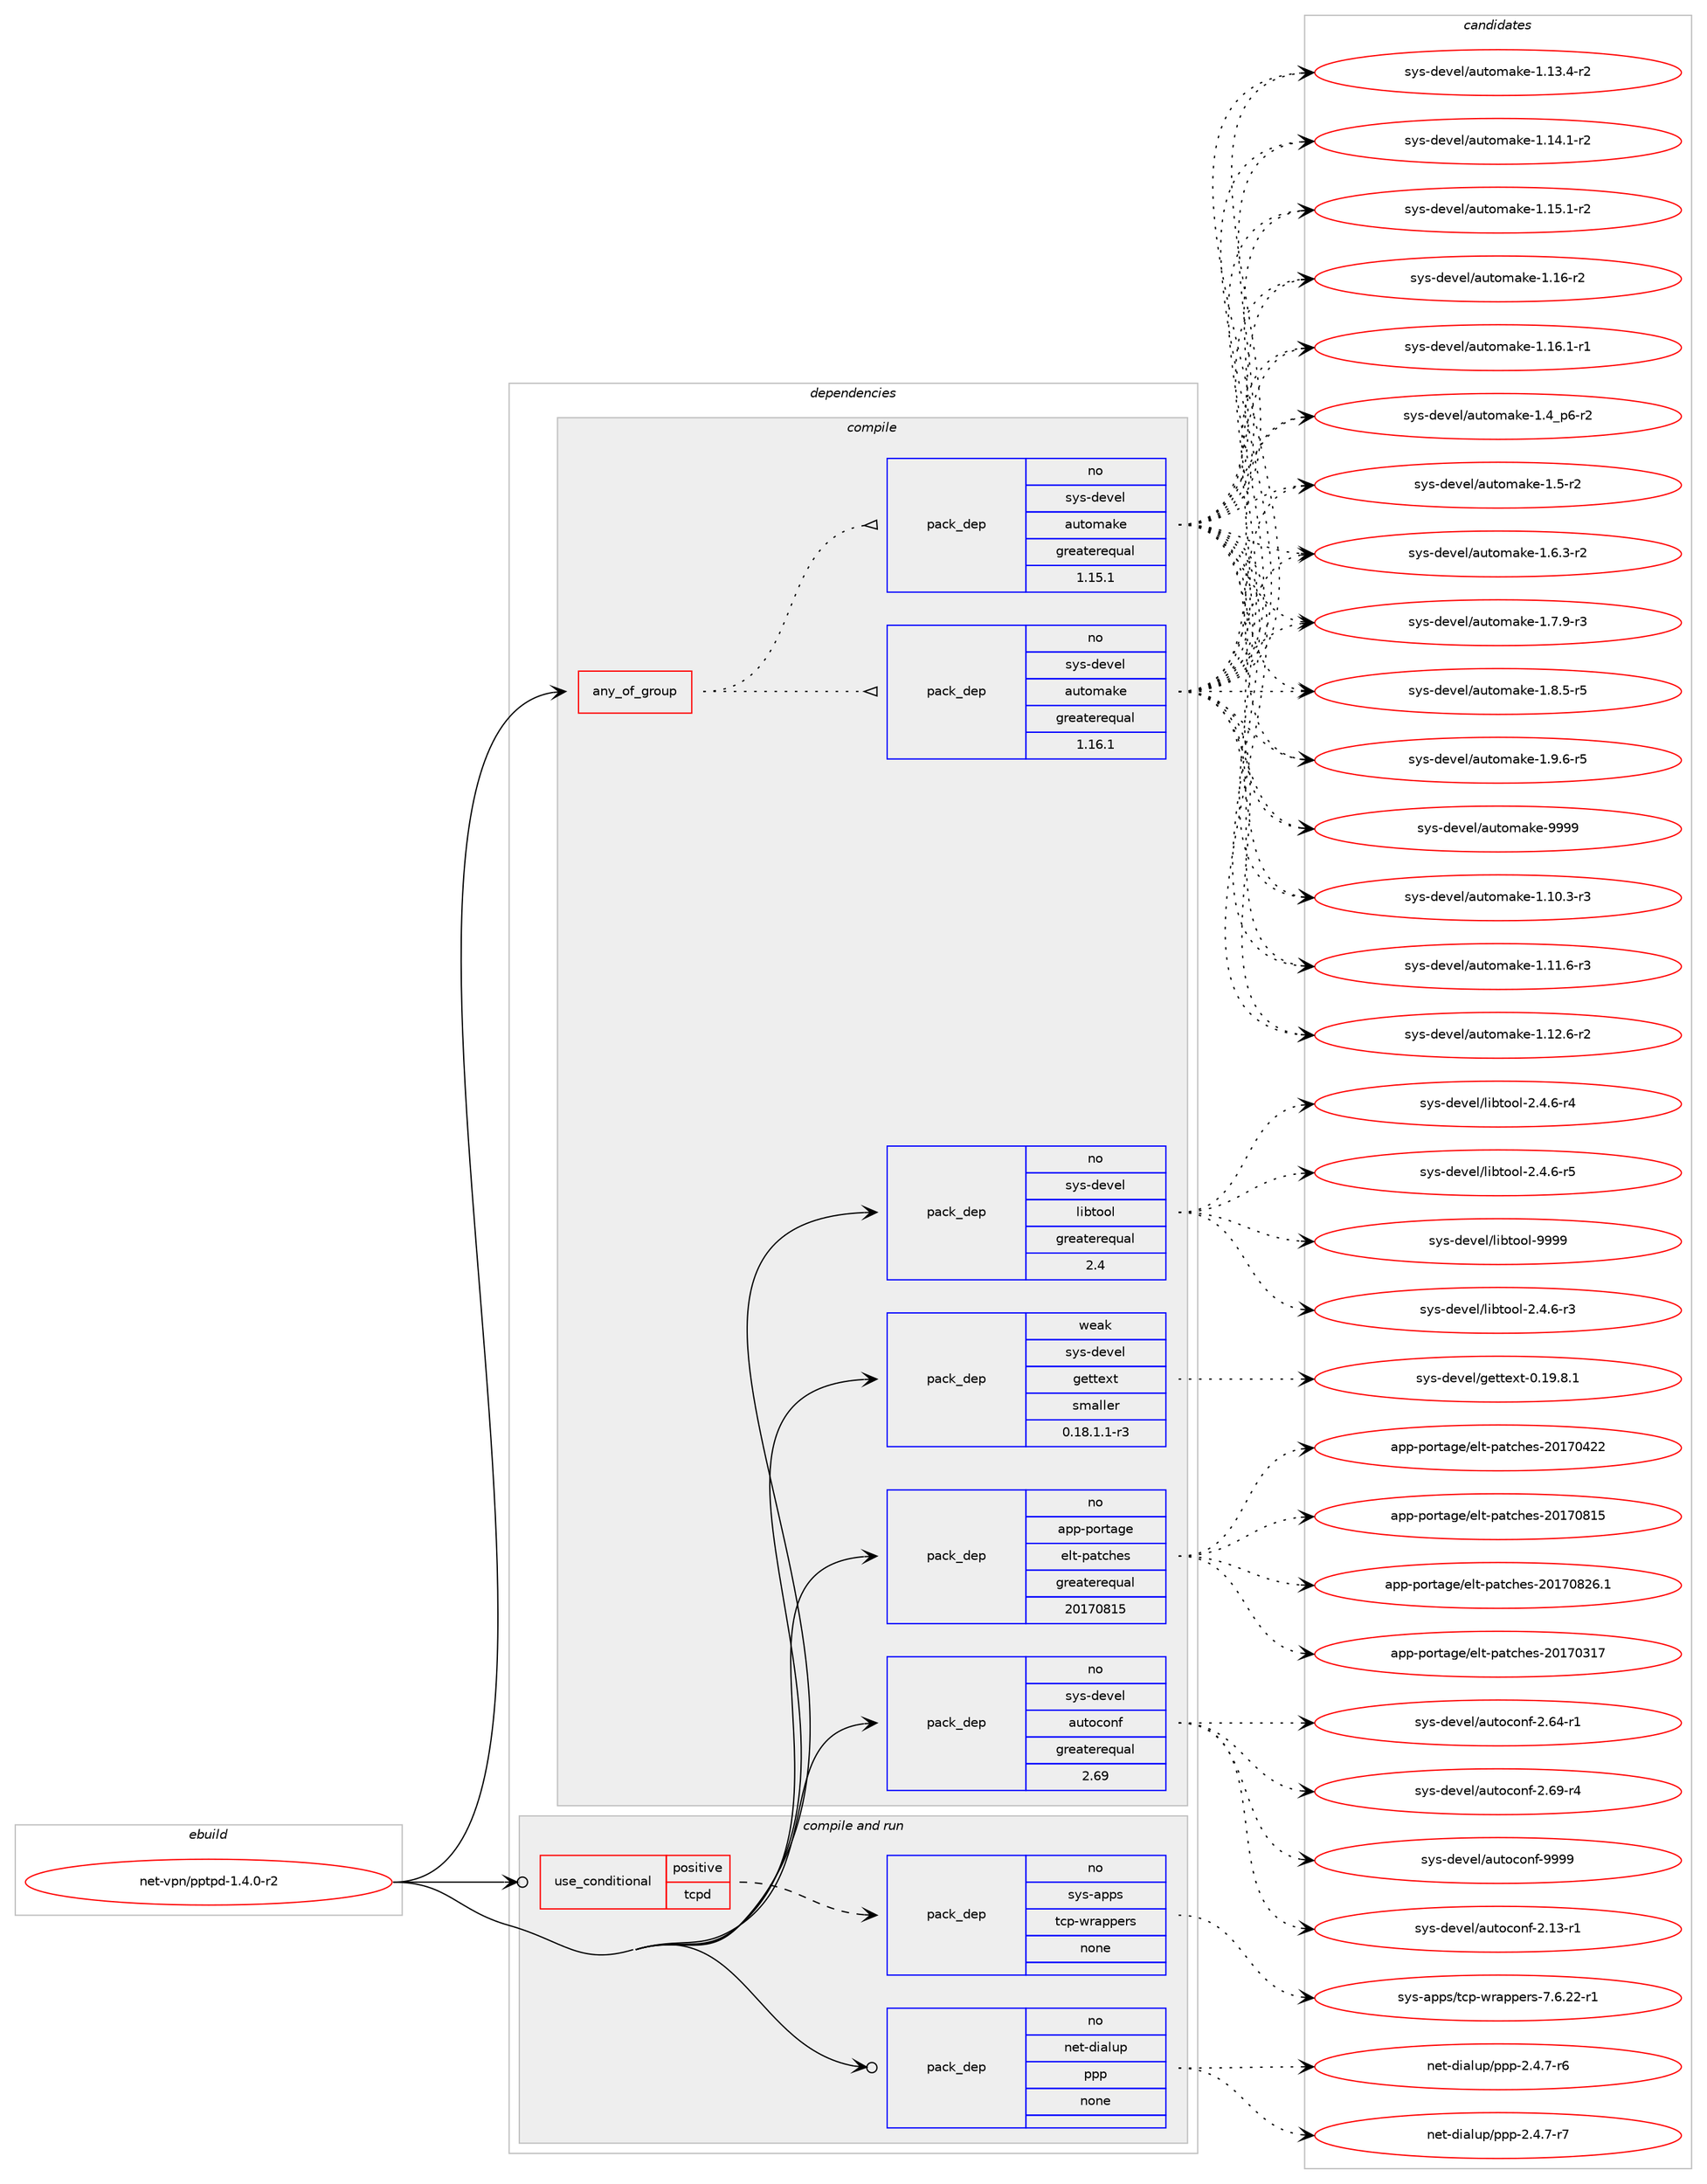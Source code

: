 digraph prolog {

# *************
# Graph options
# *************

newrank=true;
concentrate=true;
compound=true;
graph [rankdir=LR,fontname=Helvetica,fontsize=10,ranksep=1.5];#, ranksep=2.5, nodesep=0.2];
edge  [arrowhead=vee];
node  [fontname=Helvetica,fontsize=10];

# **********
# The ebuild
# **********

subgraph cluster_leftcol {
color=gray;
rank=same;
label=<<i>ebuild</i>>;
id [label="net-vpn/pptpd-1.4.0-r2", color=red, width=4, href="../net-vpn/pptpd-1.4.0-r2.svg"];
}

# ****************
# The dependencies
# ****************

subgraph cluster_midcol {
color=gray;
label=<<i>dependencies</i>>;
subgraph cluster_compile {
fillcolor="#eeeeee";
style=filled;
label=<<i>compile</i>>;
subgraph any26640 {
dependency1679191 [label=<<TABLE BORDER="0" CELLBORDER="1" CELLSPACING="0" CELLPADDING="4"><TR><TD CELLPADDING="10">any_of_group</TD></TR></TABLE>>, shape=none, color=red];subgraph pack1200771 {
dependency1679192 [label=<<TABLE BORDER="0" CELLBORDER="1" CELLSPACING="0" CELLPADDING="4" WIDTH="220"><TR><TD ROWSPAN="6" CELLPADDING="30">pack_dep</TD></TR><TR><TD WIDTH="110">no</TD></TR><TR><TD>sys-devel</TD></TR><TR><TD>automake</TD></TR><TR><TD>greaterequal</TD></TR><TR><TD>1.16.1</TD></TR></TABLE>>, shape=none, color=blue];
}
dependency1679191:e -> dependency1679192:w [weight=20,style="dotted",arrowhead="oinv"];
subgraph pack1200772 {
dependency1679193 [label=<<TABLE BORDER="0" CELLBORDER="1" CELLSPACING="0" CELLPADDING="4" WIDTH="220"><TR><TD ROWSPAN="6" CELLPADDING="30">pack_dep</TD></TR><TR><TD WIDTH="110">no</TD></TR><TR><TD>sys-devel</TD></TR><TR><TD>automake</TD></TR><TR><TD>greaterequal</TD></TR><TR><TD>1.15.1</TD></TR></TABLE>>, shape=none, color=blue];
}
dependency1679191:e -> dependency1679193:w [weight=20,style="dotted",arrowhead="oinv"];
}
id:e -> dependency1679191:w [weight=20,style="solid",arrowhead="vee"];
subgraph pack1200773 {
dependency1679194 [label=<<TABLE BORDER="0" CELLBORDER="1" CELLSPACING="0" CELLPADDING="4" WIDTH="220"><TR><TD ROWSPAN="6" CELLPADDING="30">pack_dep</TD></TR><TR><TD WIDTH="110">no</TD></TR><TR><TD>app-portage</TD></TR><TR><TD>elt-patches</TD></TR><TR><TD>greaterequal</TD></TR><TR><TD>20170815</TD></TR></TABLE>>, shape=none, color=blue];
}
id:e -> dependency1679194:w [weight=20,style="solid",arrowhead="vee"];
subgraph pack1200774 {
dependency1679195 [label=<<TABLE BORDER="0" CELLBORDER="1" CELLSPACING="0" CELLPADDING="4" WIDTH="220"><TR><TD ROWSPAN="6" CELLPADDING="30">pack_dep</TD></TR><TR><TD WIDTH="110">no</TD></TR><TR><TD>sys-devel</TD></TR><TR><TD>autoconf</TD></TR><TR><TD>greaterequal</TD></TR><TR><TD>2.69</TD></TR></TABLE>>, shape=none, color=blue];
}
id:e -> dependency1679195:w [weight=20,style="solid",arrowhead="vee"];
subgraph pack1200775 {
dependency1679196 [label=<<TABLE BORDER="0" CELLBORDER="1" CELLSPACING="0" CELLPADDING="4" WIDTH="220"><TR><TD ROWSPAN="6" CELLPADDING="30">pack_dep</TD></TR><TR><TD WIDTH="110">no</TD></TR><TR><TD>sys-devel</TD></TR><TR><TD>libtool</TD></TR><TR><TD>greaterequal</TD></TR><TR><TD>2.4</TD></TR></TABLE>>, shape=none, color=blue];
}
id:e -> dependency1679196:w [weight=20,style="solid",arrowhead="vee"];
subgraph pack1200776 {
dependency1679197 [label=<<TABLE BORDER="0" CELLBORDER="1" CELLSPACING="0" CELLPADDING="4" WIDTH="220"><TR><TD ROWSPAN="6" CELLPADDING="30">pack_dep</TD></TR><TR><TD WIDTH="110">weak</TD></TR><TR><TD>sys-devel</TD></TR><TR><TD>gettext</TD></TR><TR><TD>smaller</TD></TR><TR><TD>0.18.1.1-r3</TD></TR></TABLE>>, shape=none, color=blue];
}
id:e -> dependency1679197:w [weight=20,style="solid",arrowhead="vee"];
}
subgraph cluster_compileandrun {
fillcolor="#eeeeee";
style=filled;
label=<<i>compile and run</i>>;
subgraph cond450941 {
dependency1679198 [label=<<TABLE BORDER="0" CELLBORDER="1" CELLSPACING="0" CELLPADDING="4"><TR><TD ROWSPAN="3" CELLPADDING="10">use_conditional</TD></TR><TR><TD>positive</TD></TR><TR><TD>tcpd</TD></TR></TABLE>>, shape=none, color=red];
subgraph pack1200777 {
dependency1679199 [label=<<TABLE BORDER="0" CELLBORDER="1" CELLSPACING="0" CELLPADDING="4" WIDTH="220"><TR><TD ROWSPAN="6" CELLPADDING="30">pack_dep</TD></TR><TR><TD WIDTH="110">no</TD></TR><TR><TD>sys-apps</TD></TR><TR><TD>tcp-wrappers</TD></TR><TR><TD>none</TD></TR><TR><TD></TD></TR></TABLE>>, shape=none, color=blue];
}
dependency1679198:e -> dependency1679199:w [weight=20,style="dashed",arrowhead="vee"];
}
id:e -> dependency1679198:w [weight=20,style="solid",arrowhead="odotvee"];
subgraph pack1200778 {
dependency1679200 [label=<<TABLE BORDER="0" CELLBORDER="1" CELLSPACING="0" CELLPADDING="4" WIDTH="220"><TR><TD ROWSPAN="6" CELLPADDING="30">pack_dep</TD></TR><TR><TD WIDTH="110">no</TD></TR><TR><TD>net-dialup</TD></TR><TR><TD>ppp</TD></TR><TR><TD>none</TD></TR><TR><TD></TD></TR></TABLE>>, shape=none, color=blue];
}
id:e -> dependency1679200:w [weight=20,style="solid",arrowhead="odotvee"];
}
subgraph cluster_run {
fillcolor="#eeeeee";
style=filled;
label=<<i>run</i>>;
}
}

# **************
# The candidates
# **************

subgraph cluster_choices {
rank=same;
color=gray;
label=<<i>candidates</i>>;

subgraph choice1200771 {
color=black;
nodesep=1;
choice11512111545100101118101108479711711611110997107101454946494846514511451 [label="sys-devel/automake-1.10.3-r3", color=red, width=4,href="../sys-devel/automake-1.10.3-r3.svg"];
choice11512111545100101118101108479711711611110997107101454946494946544511451 [label="sys-devel/automake-1.11.6-r3", color=red, width=4,href="../sys-devel/automake-1.11.6-r3.svg"];
choice11512111545100101118101108479711711611110997107101454946495046544511450 [label="sys-devel/automake-1.12.6-r2", color=red, width=4,href="../sys-devel/automake-1.12.6-r2.svg"];
choice11512111545100101118101108479711711611110997107101454946495146524511450 [label="sys-devel/automake-1.13.4-r2", color=red, width=4,href="../sys-devel/automake-1.13.4-r2.svg"];
choice11512111545100101118101108479711711611110997107101454946495246494511450 [label="sys-devel/automake-1.14.1-r2", color=red, width=4,href="../sys-devel/automake-1.14.1-r2.svg"];
choice11512111545100101118101108479711711611110997107101454946495346494511450 [label="sys-devel/automake-1.15.1-r2", color=red, width=4,href="../sys-devel/automake-1.15.1-r2.svg"];
choice1151211154510010111810110847971171161111099710710145494649544511450 [label="sys-devel/automake-1.16-r2", color=red, width=4,href="../sys-devel/automake-1.16-r2.svg"];
choice11512111545100101118101108479711711611110997107101454946495446494511449 [label="sys-devel/automake-1.16.1-r1", color=red, width=4,href="../sys-devel/automake-1.16.1-r1.svg"];
choice115121115451001011181011084797117116111109971071014549465295112544511450 [label="sys-devel/automake-1.4_p6-r2", color=red, width=4,href="../sys-devel/automake-1.4_p6-r2.svg"];
choice11512111545100101118101108479711711611110997107101454946534511450 [label="sys-devel/automake-1.5-r2", color=red, width=4,href="../sys-devel/automake-1.5-r2.svg"];
choice115121115451001011181011084797117116111109971071014549465446514511450 [label="sys-devel/automake-1.6.3-r2", color=red, width=4,href="../sys-devel/automake-1.6.3-r2.svg"];
choice115121115451001011181011084797117116111109971071014549465546574511451 [label="sys-devel/automake-1.7.9-r3", color=red, width=4,href="../sys-devel/automake-1.7.9-r3.svg"];
choice115121115451001011181011084797117116111109971071014549465646534511453 [label="sys-devel/automake-1.8.5-r5", color=red, width=4,href="../sys-devel/automake-1.8.5-r5.svg"];
choice115121115451001011181011084797117116111109971071014549465746544511453 [label="sys-devel/automake-1.9.6-r5", color=red, width=4,href="../sys-devel/automake-1.9.6-r5.svg"];
choice115121115451001011181011084797117116111109971071014557575757 [label="sys-devel/automake-9999", color=red, width=4,href="../sys-devel/automake-9999.svg"];
dependency1679192:e -> choice11512111545100101118101108479711711611110997107101454946494846514511451:w [style=dotted,weight="100"];
dependency1679192:e -> choice11512111545100101118101108479711711611110997107101454946494946544511451:w [style=dotted,weight="100"];
dependency1679192:e -> choice11512111545100101118101108479711711611110997107101454946495046544511450:w [style=dotted,weight="100"];
dependency1679192:e -> choice11512111545100101118101108479711711611110997107101454946495146524511450:w [style=dotted,weight="100"];
dependency1679192:e -> choice11512111545100101118101108479711711611110997107101454946495246494511450:w [style=dotted,weight="100"];
dependency1679192:e -> choice11512111545100101118101108479711711611110997107101454946495346494511450:w [style=dotted,weight="100"];
dependency1679192:e -> choice1151211154510010111810110847971171161111099710710145494649544511450:w [style=dotted,weight="100"];
dependency1679192:e -> choice11512111545100101118101108479711711611110997107101454946495446494511449:w [style=dotted,weight="100"];
dependency1679192:e -> choice115121115451001011181011084797117116111109971071014549465295112544511450:w [style=dotted,weight="100"];
dependency1679192:e -> choice11512111545100101118101108479711711611110997107101454946534511450:w [style=dotted,weight="100"];
dependency1679192:e -> choice115121115451001011181011084797117116111109971071014549465446514511450:w [style=dotted,weight="100"];
dependency1679192:e -> choice115121115451001011181011084797117116111109971071014549465546574511451:w [style=dotted,weight="100"];
dependency1679192:e -> choice115121115451001011181011084797117116111109971071014549465646534511453:w [style=dotted,weight="100"];
dependency1679192:e -> choice115121115451001011181011084797117116111109971071014549465746544511453:w [style=dotted,weight="100"];
dependency1679192:e -> choice115121115451001011181011084797117116111109971071014557575757:w [style=dotted,weight="100"];
}
subgraph choice1200772 {
color=black;
nodesep=1;
choice11512111545100101118101108479711711611110997107101454946494846514511451 [label="sys-devel/automake-1.10.3-r3", color=red, width=4,href="../sys-devel/automake-1.10.3-r3.svg"];
choice11512111545100101118101108479711711611110997107101454946494946544511451 [label="sys-devel/automake-1.11.6-r3", color=red, width=4,href="../sys-devel/automake-1.11.6-r3.svg"];
choice11512111545100101118101108479711711611110997107101454946495046544511450 [label="sys-devel/automake-1.12.6-r2", color=red, width=4,href="../sys-devel/automake-1.12.6-r2.svg"];
choice11512111545100101118101108479711711611110997107101454946495146524511450 [label="sys-devel/automake-1.13.4-r2", color=red, width=4,href="../sys-devel/automake-1.13.4-r2.svg"];
choice11512111545100101118101108479711711611110997107101454946495246494511450 [label="sys-devel/automake-1.14.1-r2", color=red, width=4,href="../sys-devel/automake-1.14.1-r2.svg"];
choice11512111545100101118101108479711711611110997107101454946495346494511450 [label="sys-devel/automake-1.15.1-r2", color=red, width=4,href="../sys-devel/automake-1.15.1-r2.svg"];
choice1151211154510010111810110847971171161111099710710145494649544511450 [label="sys-devel/automake-1.16-r2", color=red, width=4,href="../sys-devel/automake-1.16-r2.svg"];
choice11512111545100101118101108479711711611110997107101454946495446494511449 [label="sys-devel/automake-1.16.1-r1", color=red, width=4,href="../sys-devel/automake-1.16.1-r1.svg"];
choice115121115451001011181011084797117116111109971071014549465295112544511450 [label="sys-devel/automake-1.4_p6-r2", color=red, width=4,href="../sys-devel/automake-1.4_p6-r2.svg"];
choice11512111545100101118101108479711711611110997107101454946534511450 [label="sys-devel/automake-1.5-r2", color=red, width=4,href="../sys-devel/automake-1.5-r2.svg"];
choice115121115451001011181011084797117116111109971071014549465446514511450 [label="sys-devel/automake-1.6.3-r2", color=red, width=4,href="../sys-devel/automake-1.6.3-r2.svg"];
choice115121115451001011181011084797117116111109971071014549465546574511451 [label="sys-devel/automake-1.7.9-r3", color=red, width=4,href="../sys-devel/automake-1.7.9-r3.svg"];
choice115121115451001011181011084797117116111109971071014549465646534511453 [label="sys-devel/automake-1.8.5-r5", color=red, width=4,href="../sys-devel/automake-1.8.5-r5.svg"];
choice115121115451001011181011084797117116111109971071014549465746544511453 [label="sys-devel/automake-1.9.6-r5", color=red, width=4,href="../sys-devel/automake-1.9.6-r5.svg"];
choice115121115451001011181011084797117116111109971071014557575757 [label="sys-devel/automake-9999", color=red, width=4,href="../sys-devel/automake-9999.svg"];
dependency1679193:e -> choice11512111545100101118101108479711711611110997107101454946494846514511451:w [style=dotted,weight="100"];
dependency1679193:e -> choice11512111545100101118101108479711711611110997107101454946494946544511451:w [style=dotted,weight="100"];
dependency1679193:e -> choice11512111545100101118101108479711711611110997107101454946495046544511450:w [style=dotted,weight="100"];
dependency1679193:e -> choice11512111545100101118101108479711711611110997107101454946495146524511450:w [style=dotted,weight="100"];
dependency1679193:e -> choice11512111545100101118101108479711711611110997107101454946495246494511450:w [style=dotted,weight="100"];
dependency1679193:e -> choice11512111545100101118101108479711711611110997107101454946495346494511450:w [style=dotted,weight="100"];
dependency1679193:e -> choice1151211154510010111810110847971171161111099710710145494649544511450:w [style=dotted,weight="100"];
dependency1679193:e -> choice11512111545100101118101108479711711611110997107101454946495446494511449:w [style=dotted,weight="100"];
dependency1679193:e -> choice115121115451001011181011084797117116111109971071014549465295112544511450:w [style=dotted,weight="100"];
dependency1679193:e -> choice11512111545100101118101108479711711611110997107101454946534511450:w [style=dotted,weight="100"];
dependency1679193:e -> choice115121115451001011181011084797117116111109971071014549465446514511450:w [style=dotted,weight="100"];
dependency1679193:e -> choice115121115451001011181011084797117116111109971071014549465546574511451:w [style=dotted,weight="100"];
dependency1679193:e -> choice115121115451001011181011084797117116111109971071014549465646534511453:w [style=dotted,weight="100"];
dependency1679193:e -> choice115121115451001011181011084797117116111109971071014549465746544511453:w [style=dotted,weight="100"];
dependency1679193:e -> choice115121115451001011181011084797117116111109971071014557575757:w [style=dotted,weight="100"];
}
subgraph choice1200773 {
color=black;
nodesep=1;
choice97112112451121111141169710310147101108116451129711699104101115455048495548514955 [label="app-portage/elt-patches-20170317", color=red, width=4,href="../app-portage/elt-patches-20170317.svg"];
choice97112112451121111141169710310147101108116451129711699104101115455048495548525050 [label="app-portage/elt-patches-20170422", color=red, width=4,href="../app-portage/elt-patches-20170422.svg"];
choice97112112451121111141169710310147101108116451129711699104101115455048495548564953 [label="app-portage/elt-patches-20170815", color=red, width=4,href="../app-portage/elt-patches-20170815.svg"];
choice971121124511211111411697103101471011081164511297116991041011154550484955485650544649 [label="app-portage/elt-patches-20170826.1", color=red, width=4,href="../app-portage/elt-patches-20170826.1.svg"];
dependency1679194:e -> choice97112112451121111141169710310147101108116451129711699104101115455048495548514955:w [style=dotted,weight="100"];
dependency1679194:e -> choice97112112451121111141169710310147101108116451129711699104101115455048495548525050:w [style=dotted,weight="100"];
dependency1679194:e -> choice97112112451121111141169710310147101108116451129711699104101115455048495548564953:w [style=dotted,weight="100"];
dependency1679194:e -> choice971121124511211111411697103101471011081164511297116991041011154550484955485650544649:w [style=dotted,weight="100"];
}
subgraph choice1200774 {
color=black;
nodesep=1;
choice1151211154510010111810110847971171161119911111010245504649514511449 [label="sys-devel/autoconf-2.13-r1", color=red, width=4,href="../sys-devel/autoconf-2.13-r1.svg"];
choice1151211154510010111810110847971171161119911111010245504654524511449 [label="sys-devel/autoconf-2.64-r1", color=red, width=4,href="../sys-devel/autoconf-2.64-r1.svg"];
choice1151211154510010111810110847971171161119911111010245504654574511452 [label="sys-devel/autoconf-2.69-r4", color=red, width=4,href="../sys-devel/autoconf-2.69-r4.svg"];
choice115121115451001011181011084797117116111991111101024557575757 [label="sys-devel/autoconf-9999", color=red, width=4,href="../sys-devel/autoconf-9999.svg"];
dependency1679195:e -> choice1151211154510010111810110847971171161119911111010245504649514511449:w [style=dotted,weight="100"];
dependency1679195:e -> choice1151211154510010111810110847971171161119911111010245504654524511449:w [style=dotted,weight="100"];
dependency1679195:e -> choice1151211154510010111810110847971171161119911111010245504654574511452:w [style=dotted,weight="100"];
dependency1679195:e -> choice115121115451001011181011084797117116111991111101024557575757:w [style=dotted,weight="100"];
}
subgraph choice1200775 {
color=black;
nodesep=1;
choice1151211154510010111810110847108105981161111111084550465246544511451 [label="sys-devel/libtool-2.4.6-r3", color=red, width=4,href="../sys-devel/libtool-2.4.6-r3.svg"];
choice1151211154510010111810110847108105981161111111084550465246544511452 [label="sys-devel/libtool-2.4.6-r4", color=red, width=4,href="../sys-devel/libtool-2.4.6-r4.svg"];
choice1151211154510010111810110847108105981161111111084550465246544511453 [label="sys-devel/libtool-2.4.6-r5", color=red, width=4,href="../sys-devel/libtool-2.4.6-r5.svg"];
choice1151211154510010111810110847108105981161111111084557575757 [label="sys-devel/libtool-9999", color=red, width=4,href="../sys-devel/libtool-9999.svg"];
dependency1679196:e -> choice1151211154510010111810110847108105981161111111084550465246544511451:w [style=dotted,weight="100"];
dependency1679196:e -> choice1151211154510010111810110847108105981161111111084550465246544511452:w [style=dotted,weight="100"];
dependency1679196:e -> choice1151211154510010111810110847108105981161111111084550465246544511453:w [style=dotted,weight="100"];
dependency1679196:e -> choice1151211154510010111810110847108105981161111111084557575757:w [style=dotted,weight="100"];
}
subgraph choice1200776 {
color=black;
nodesep=1;
choice1151211154510010111810110847103101116116101120116454846495746564649 [label="sys-devel/gettext-0.19.8.1", color=red, width=4,href="../sys-devel/gettext-0.19.8.1.svg"];
dependency1679197:e -> choice1151211154510010111810110847103101116116101120116454846495746564649:w [style=dotted,weight="100"];
}
subgraph choice1200777 {
color=black;
nodesep=1;
choice115121115459711211211547116991124511911497112112101114115455546544650504511449 [label="sys-apps/tcp-wrappers-7.6.22-r1", color=red, width=4,href="../sys-apps/tcp-wrappers-7.6.22-r1.svg"];
dependency1679199:e -> choice115121115459711211211547116991124511911497112112101114115455546544650504511449:w [style=dotted,weight="100"];
}
subgraph choice1200778 {
color=black;
nodesep=1;
choice1101011164510010597108117112471121121124550465246554511454 [label="net-dialup/ppp-2.4.7-r6", color=red, width=4,href="../net-dialup/ppp-2.4.7-r6.svg"];
choice1101011164510010597108117112471121121124550465246554511455 [label="net-dialup/ppp-2.4.7-r7", color=red, width=4,href="../net-dialup/ppp-2.4.7-r7.svg"];
dependency1679200:e -> choice1101011164510010597108117112471121121124550465246554511454:w [style=dotted,weight="100"];
dependency1679200:e -> choice1101011164510010597108117112471121121124550465246554511455:w [style=dotted,weight="100"];
}
}

}
